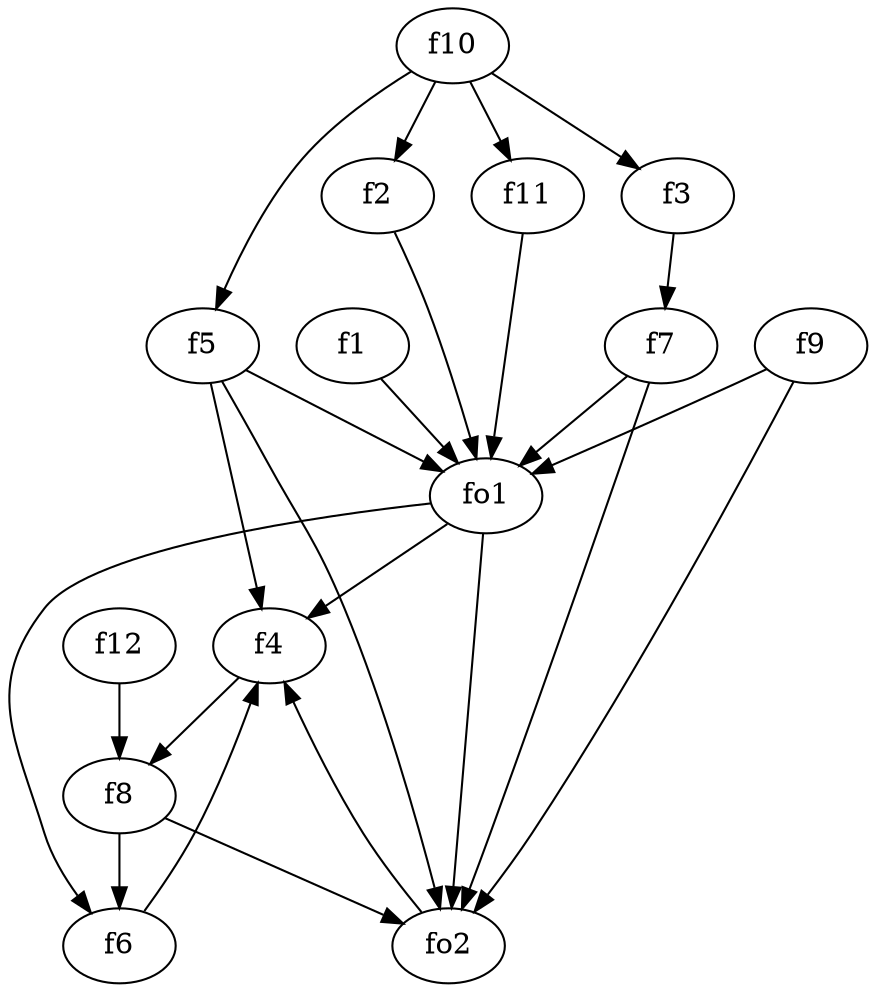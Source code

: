 strict digraph  {
f1;
f2;
f3;
f4;
f5;
f6;
f7;
f8;
f9;
f10;
f11;
f12;
fo1;
fo2;
f1 -> fo1  [weight=2];
f2 -> fo1  [weight=2];
f3 -> f7  [weight=2];
f4 -> f8  [weight=2];
f5 -> fo2  [weight=2];
f5 -> f4  [weight=2];
f5 -> fo1  [weight=2];
f6 -> f4  [weight=2];
f7 -> fo1  [weight=2];
f7 -> fo2  [weight=2];
f8 -> f6  [weight=2];
f8 -> fo2  [weight=2];
f9 -> fo2  [weight=2];
f9 -> fo1  [weight=2];
f10 -> f2  [weight=2];
f10 -> f3  [weight=2];
f10 -> f5  [weight=2];
f10 -> f11  [weight=2];
f11 -> fo1  [weight=2];
f12 -> f8  [weight=2];
fo1 -> f4  [weight=2];
fo1 -> f6  [weight=2];
fo1 -> fo2  [weight=2];
fo2 -> f4  [weight=2];
}
